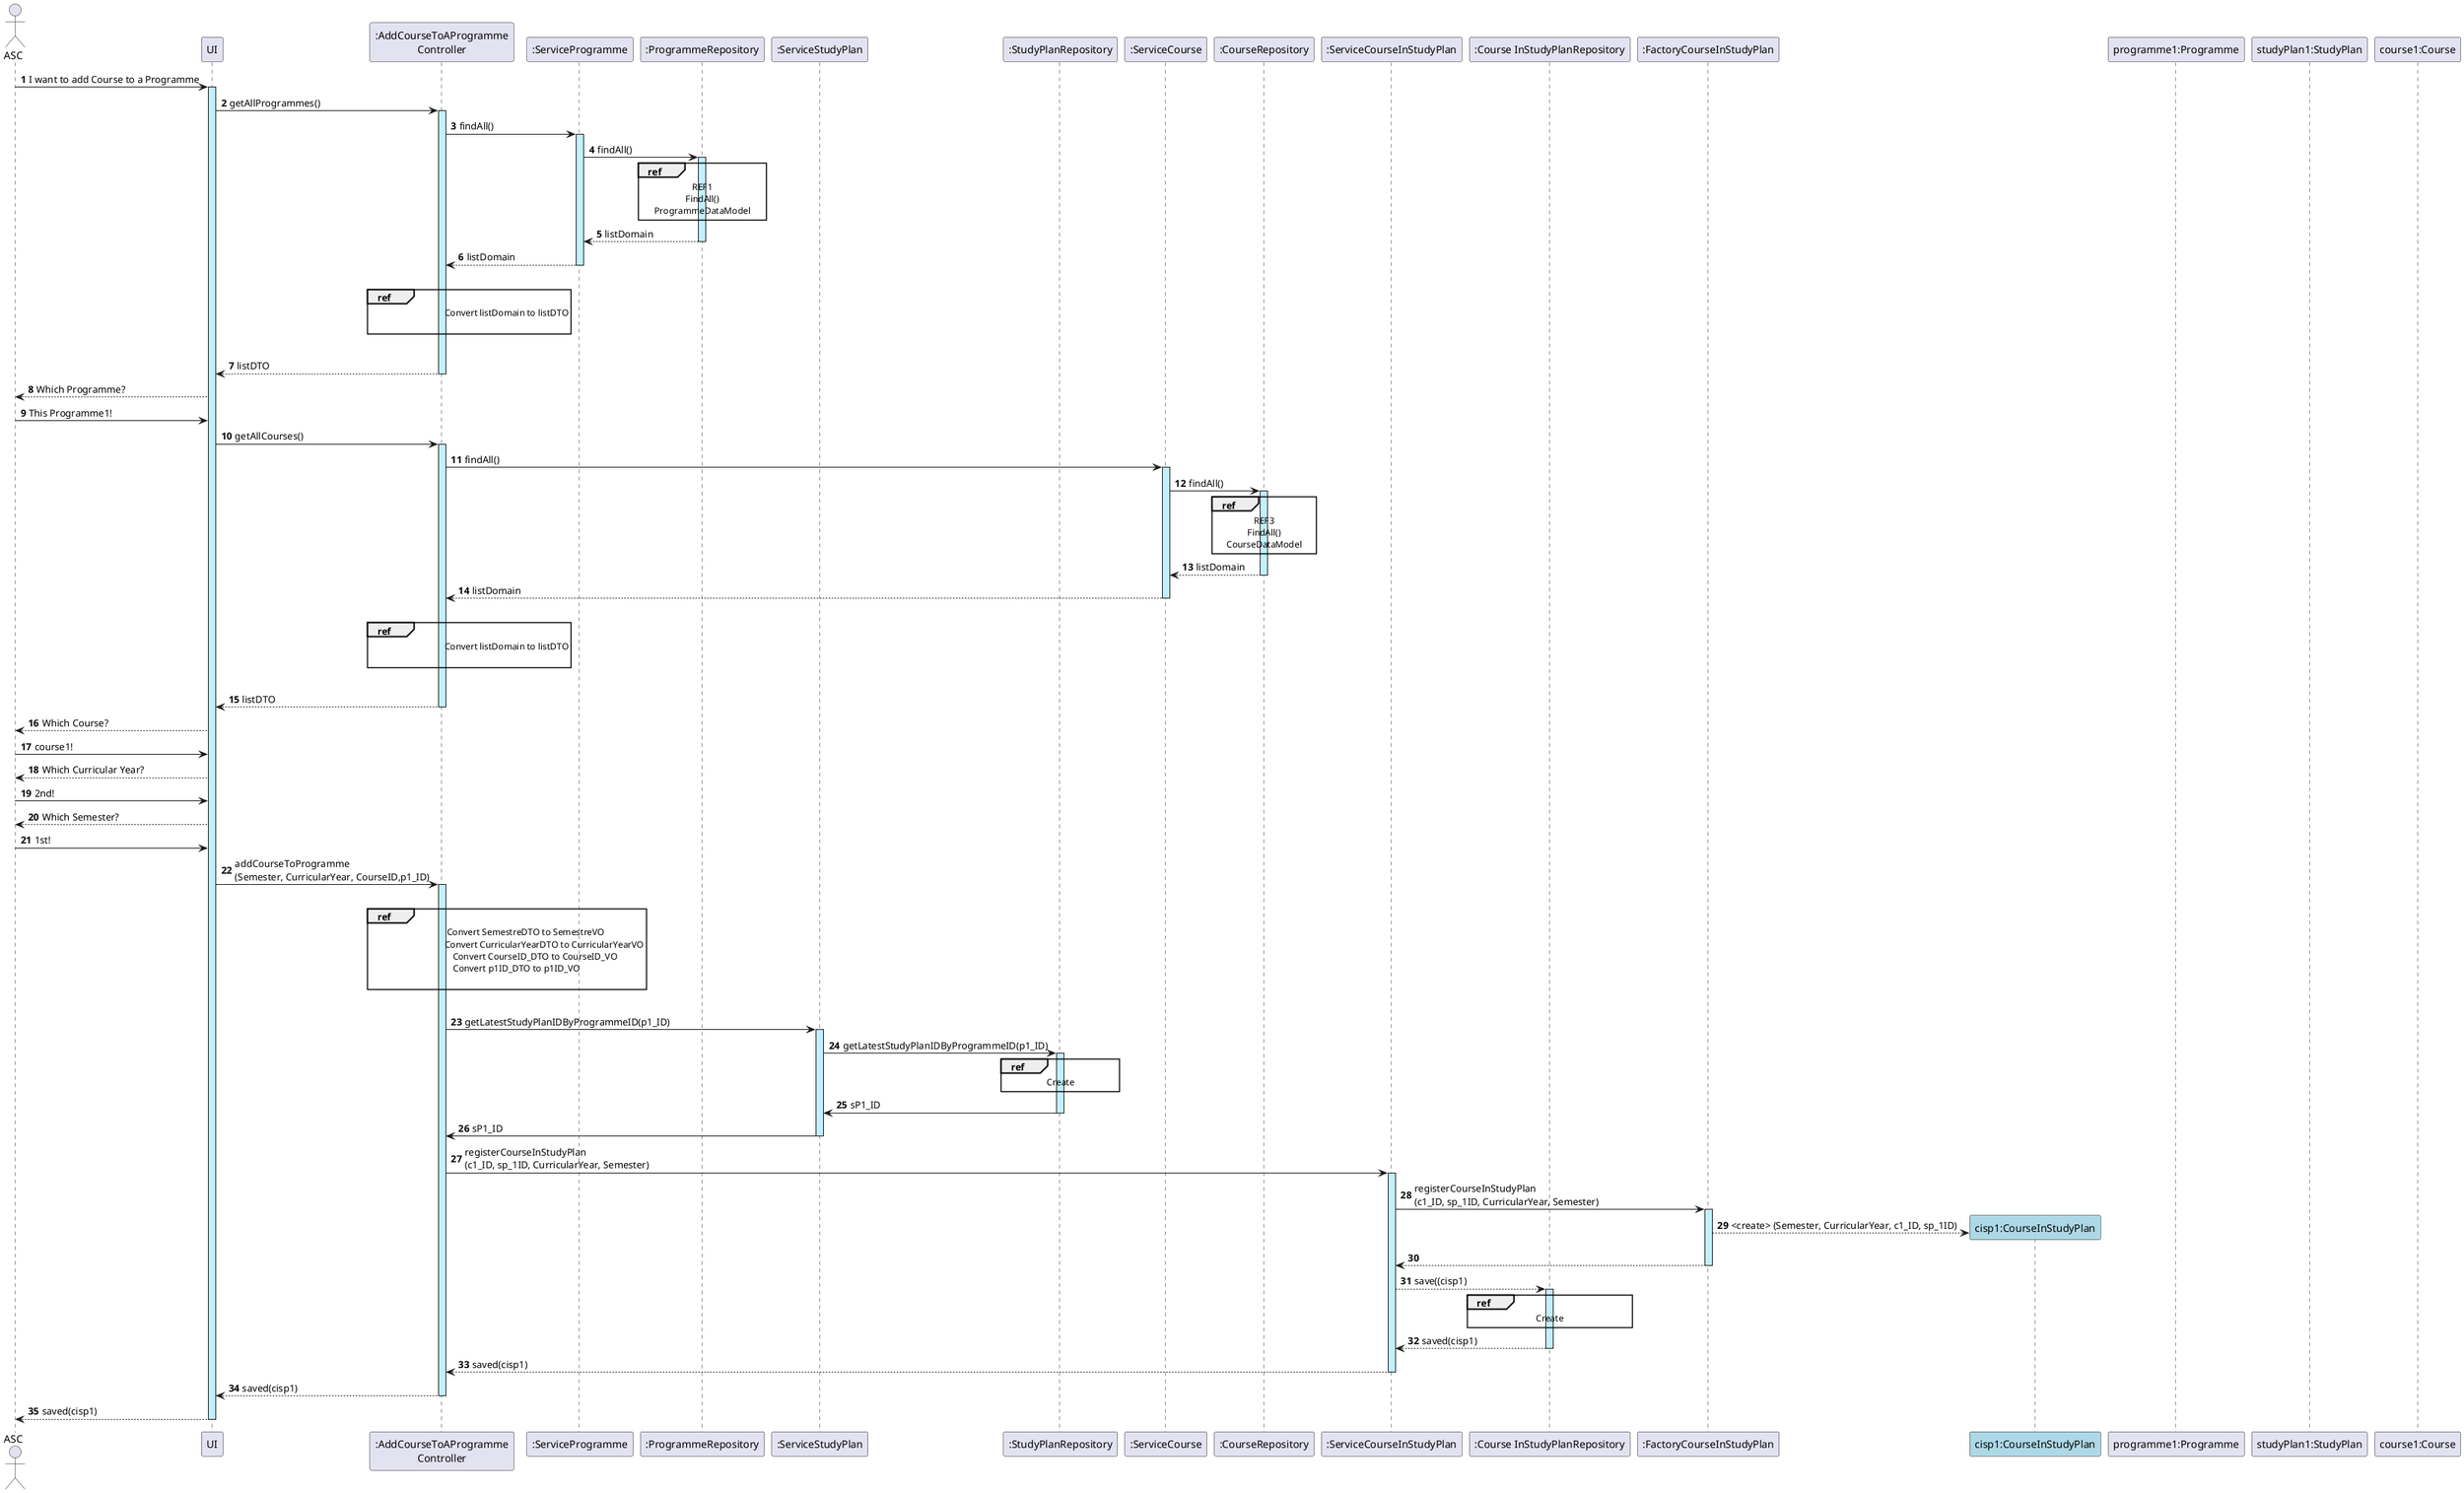 @startuml
actor ASC
participant UI
participant ":AddCourseToAProgramme\nController" as CTRL
participant ":ServiceProgramme" as SP
participant ":ProgrammeRepository" as PR
participant ":ServiceStudyPlan" as SSP
participant ":StudyPlanRepository" as SPR
participant ":ServiceCourse" as SC
participant ":CourseRepository" as CR
participant ":ServiceCourseInStudyPlan" as SCSP
participant ":Course InStudyPlanRepository" as CSPR
participant ":FactoryCourseInStudyPlan" as FCSP
skinparam sequenceLifeLineBackgroundColor #application
autonumber

ASC -> UI ++  : I want to add Course to a Programme
UI -> CTRL ++ : getAllProgrammes()
CTRL -> SP ++ : findAll()
SP -> PR ++ : findAll()
ref over PR
REF1
FindAll()
ProgrammeDataModel
end ref
PR --> SP -- : listDomain
SP --> CTRL -- : listDomain
|||
ref over CTRL
\t\t\t\tConvert listDomain to listDTO

end ref
|||
CTRL --> UI --:  listDTO

UI --> ASC : Which Programme?
ASC -> UI : This Programme1!

UI -> CTRL ++ : getAllCourses()

CTRL -> SC ++ : findAll()
SC -> CR ++ : findAll()
ref over CR
REF3
FindAll()
CourseDataModel
end ref
CR --> SC -- : listDomain
SC --> CTRL  -- : listDomain
|||
ref over CTRL
\t\t\t\tConvert listDomain to listDTO

end ref
|||
CTRL --> UI  -- : listDTO

UI --> ASC : Which Course?
ASC -> UI : course1!
UI --> ASC : Which Curricular Year?
ASC -> UI : 2nd!
UI --> ASC : Which Semester?
ASC -> UI : 1st!

UI -> CTRL ++: addCourseToProgramme\n(Semester, CurricularYear, CourseID,p1_ID)
|||
ref over CTRL
\t\tConvert SemestreDTO to SemestreVO
\t\t\t\tConvert CurricularYearDTO to CurricularYearVO
\t\t\tConvert CourseID_DTO to CourseID_VO
\tConvert p1ID_DTO to p1ID_VO

end ref
|||
CTRL -> SSP ++: getLatestStudyPlanIDByProgrammeID(p1_ID)
SSP -> SPR ++: getLatestStudyPlanIDByProgrammeID(p1_ID)
ref over SPR
Create
end ref
SPR -> SSP --: sP1_ID
SSP -> CTRL --: sP1_ID
CTRL-> SCSP ++  : registerCourseInStudyPlan\n(c1_ID, sp_1ID, CurricularYear, Semester)
SCSP -> FCSP ++  : registerCourseInStudyPlan\n(c1_ID, sp_1ID, CurricularYear, Semester)

create "cisp1:CourseInStudyPlan" as CISP #lightblue
FCSP --> CISP : <create> (Semester, CurricularYear, c1_ID, sp_1ID)
FCSP --> SCSP --:
SCSP --> CSPR ++ : save((cisp1)
ref over CSPR
Create
end ref
CSPR --> SCSP -- : saved(cisp1)

SCSP --> CTRL--: saved(cisp1)
CTRL --> UI -- : saved(cisp1)
UI --> ASC -- : saved(cisp1)

participant "programme1:Programme"
participant "studyPlan1:StudyPlan"
participant "course1:Course"

@enduml